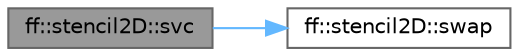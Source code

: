 digraph "ff::stencil2D::svc"
{
 // LATEX_PDF_SIZE
  bgcolor="transparent";
  edge [fontname=Helvetica,fontsize=10,labelfontname=Helvetica,labelfontsize=10];
  node [fontname=Helvetica,fontsize=10,shape=box,height=0.2,width=0.4];
  rankdir="LR";
  Node1 [id="Node000001",label="ff::stencil2D::svc",height=0.2,width=0.4,color="gray40", fillcolor="grey60", style="filled", fontcolor="black",tooltip="The service callback (should be filled by user with parallel activity business code)"];
  Node1 -> Node2 [id="edge2_Node000001_Node000002",color="steelblue1",style="solid",tooltip=" "];
  Node2 [id="Node000002",label="ff::stencil2D::swap",height=0.2,width=0.4,color="grey40", fillcolor="white", style="filled",URL="$classff_1_1stencil2_d.html#aa25a7ad5447648ac45bf725df844efdc",tooltip=" "];
}
